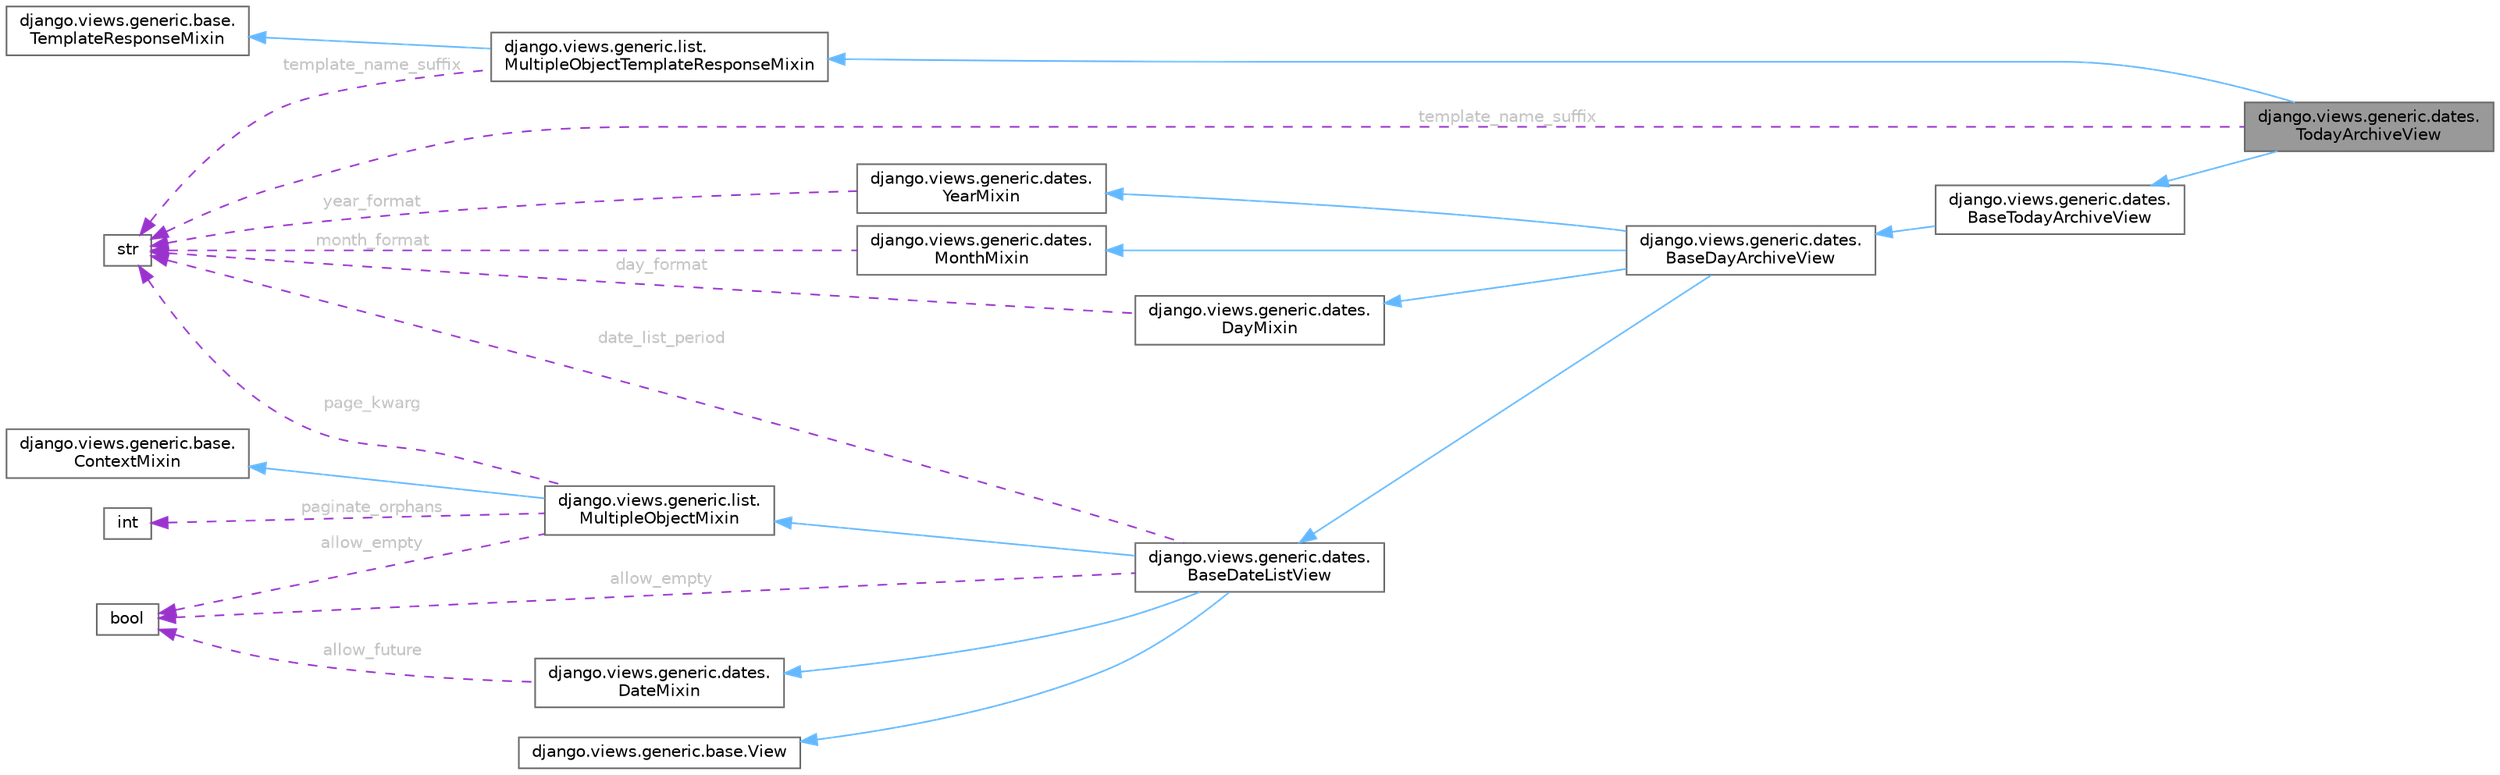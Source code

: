 digraph "django.views.generic.dates.TodayArchiveView"
{
 // LATEX_PDF_SIZE
  bgcolor="transparent";
  edge [fontname=Helvetica,fontsize=10,labelfontname=Helvetica,labelfontsize=10];
  node [fontname=Helvetica,fontsize=10,shape=box,height=0.2,width=0.4];
  rankdir="LR";
  Node1 [id="Node000001",label="django.views.generic.dates.\lTodayArchiveView",height=0.2,width=0.4,color="gray40", fillcolor="grey60", style="filled", fontcolor="black",tooltip=" "];
  Node2 -> Node1 [id="edge24_Node000001_Node000002",dir="back",color="steelblue1",style="solid",tooltip=" "];
  Node2 [id="Node000002",label="django.views.generic.list.\lMultipleObjectTemplateResponseMixin",height=0.2,width=0.4,color="gray40", fillcolor="white", style="filled",URL="$classdjango_1_1views_1_1generic_1_1list_1_1MultipleObjectTemplateResponseMixin.html",tooltip=" "];
  Node3 -> Node2 [id="edge25_Node000002_Node000003",dir="back",color="steelblue1",style="solid",tooltip=" "];
  Node3 [id="Node000003",label="django.views.generic.base.\lTemplateResponseMixin",height=0.2,width=0.4,color="gray40", fillcolor="white", style="filled",URL="$classdjango_1_1views_1_1generic_1_1base_1_1TemplateResponseMixin.html",tooltip=" "];
  Node4 -> Node2 [id="edge26_Node000002_Node000004",dir="back",color="darkorchid3",style="dashed",tooltip=" ",label=" template_name_suffix",fontcolor="grey" ];
  Node4 [id="Node000004",label="str",height=0.2,width=0.4,color="gray40", fillcolor="white", style="filled",tooltip=" "];
  Node5 -> Node1 [id="edge27_Node000001_Node000005",dir="back",color="steelblue1",style="solid",tooltip=" "];
  Node5 [id="Node000005",label="django.views.generic.dates.\lBaseTodayArchiveView",height=0.2,width=0.4,color="gray40", fillcolor="white", style="filled",URL="$classdjango_1_1views_1_1generic_1_1dates_1_1BaseTodayArchiveView.html",tooltip=" "];
  Node6 -> Node5 [id="edge28_Node000005_Node000006",dir="back",color="steelblue1",style="solid",tooltip=" "];
  Node6 [id="Node000006",label="django.views.generic.dates.\lBaseDayArchiveView",height=0.2,width=0.4,color="gray40", fillcolor="white", style="filled",URL="$classdjango_1_1views_1_1generic_1_1dates_1_1BaseDayArchiveView.html",tooltip=" "];
  Node7 -> Node6 [id="edge29_Node000006_Node000007",dir="back",color="steelblue1",style="solid",tooltip=" "];
  Node7 [id="Node000007",label="django.views.generic.dates.\lYearMixin",height=0.2,width=0.4,color="gray40", fillcolor="white", style="filled",URL="$classdjango_1_1views_1_1generic_1_1dates_1_1YearMixin.html",tooltip=" "];
  Node4 -> Node7 [id="edge30_Node000007_Node000004",dir="back",color="darkorchid3",style="dashed",tooltip=" ",label=" year_format",fontcolor="grey" ];
  Node8 -> Node6 [id="edge31_Node000006_Node000008",dir="back",color="steelblue1",style="solid",tooltip=" "];
  Node8 [id="Node000008",label="django.views.generic.dates.\lMonthMixin",height=0.2,width=0.4,color="gray40", fillcolor="white", style="filled",URL="$classdjango_1_1views_1_1generic_1_1dates_1_1MonthMixin.html",tooltip=" "];
  Node4 -> Node8 [id="edge32_Node000008_Node000004",dir="back",color="darkorchid3",style="dashed",tooltip=" ",label=" month_format",fontcolor="grey" ];
  Node9 -> Node6 [id="edge33_Node000006_Node000009",dir="back",color="steelblue1",style="solid",tooltip=" "];
  Node9 [id="Node000009",label="django.views.generic.dates.\lDayMixin",height=0.2,width=0.4,color="gray40", fillcolor="white", style="filled",URL="$classdjango_1_1views_1_1generic_1_1dates_1_1DayMixin.html",tooltip=" "];
  Node4 -> Node9 [id="edge34_Node000009_Node000004",dir="back",color="darkorchid3",style="dashed",tooltip=" ",label=" day_format",fontcolor="grey" ];
  Node10 -> Node6 [id="edge35_Node000006_Node000010",dir="back",color="steelblue1",style="solid",tooltip=" "];
  Node10 [id="Node000010",label="django.views.generic.dates.\lBaseDateListView",height=0.2,width=0.4,color="gray40", fillcolor="white", style="filled",URL="$classdjango_1_1views_1_1generic_1_1dates_1_1BaseDateListView.html",tooltip=" "];
  Node11 -> Node10 [id="edge36_Node000010_Node000011",dir="back",color="steelblue1",style="solid",tooltip=" "];
  Node11 [id="Node000011",label="django.views.generic.list.\lMultipleObjectMixin",height=0.2,width=0.4,color="gray40", fillcolor="white", style="filled",URL="$classdjango_1_1views_1_1generic_1_1list_1_1MultipleObjectMixin.html",tooltip=" "];
  Node12 -> Node11 [id="edge37_Node000011_Node000012",dir="back",color="steelblue1",style="solid",tooltip=" "];
  Node12 [id="Node000012",label="django.views.generic.base.\lContextMixin",height=0.2,width=0.4,color="gray40", fillcolor="white", style="filled",URL="$classdjango_1_1views_1_1generic_1_1base_1_1ContextMixin.html",tooltip=" "];
  Node13 -> Node11 [id="edge38_Node000011_Node000013",dir="back",color="darkorchid3",style="dashed",tooltip=" ",label=" allow_empty",fontcolor="grey" ];
  Node13 [id="Node000013",label="bool",height=0.2,width=0.4,color="gray40", fillcolor="white", style="filled",tooltip=" "];
  Node14 -> Node11 [id="edge39_Node000011_Node000014",dir="back",color="darkorchid3",style="dashed",tooltip=" ",label=" paginate_orphans",fontcolor="grey" ];
  Node14 [id="Node000014",label="int",height=0.2,width=0.4,color="gray40", fillcolor="white", style="filled",tooltip=" "];
  Node4 -> Node11 [id="edge40_Node000011_Node000004",dir="back",color="darkorchid3",style="dashed",tooltip=" ",label=" page_kwarg",fontcolor="grey" ];
  Node15 -> Node10 [id="edge41_Node000010_Node000015",dir="back",color="steelblue1",style="solid",tooltip=" "];
  Node15 [id="Node000015",label="django.views.generic.dates.\lDateMixin",height=0.2,width=0.4,color="gray40", fillcolor="white", style="filled",URL="$classdjango_1_1views_1_1generic_1_1dates_1_1DateMixin.html",tooltip=" "];
  Node13 -> Node15 [id="edge42_Node000015_Node000013",dir="back",color="darkorchid3",style="dashed",tooltip=" ",label=" allow_future",fontcolor="grey" ];
  Node16 -> Node10 [id="edge43_Node000010_Node000016",dir="back",color="steelblue1",style="solid",tooltip=" "];
  Node16 [id="Node000016",label="django.views.generic.base.View",height=0.2,width=0.4,color="gray40", fillcolor="white", style="filled",URL="$classdjango_1_1views_1_1generic_1_1base_1_1View.html",tooltip=" "];
  Node13 -> Node10 [id="edge44_Node000010_Node000013",dir="back",color="darkorchid3",style="dashed",tooltip=" ",label=" allow_empty",fontcolor="grey" ];
  Node4 -> Node10 [id="edge45_Node000010_Node000004",dir="back",color="darkorchid3",style="dashed",tooltip=" ",label=" date_list_period",fontcolor="grey" ];
  Node4 -> Node1 [id="edge46_Node000001_Node000004",dir="back",color="darkorchid3",style="dashed",tooltip=" ",label=" template_name_suffix",fontcolor="grey" ];
}
